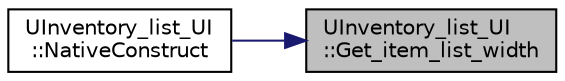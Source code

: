 digraph "UInventory_list_UI::Get_item_list_width"
{
 // LATEX_PDF_SIZE
  edge [fontname="Helvetica",fontsize="10",labelfontname="Helvetica",labelfontsize="10"];
  node [fontname="Helvetica",fontsize="10",shape=record];
  rankdir="RL";
  Node1 [label="UInventory_list_UI\l::Get_item_list_width",height=0.2,width=0.4,color="black", fillcolor="grey75", style="filled", fontcolor="black",tooltip="월드 및 인벤토리 사이즈 박스 넓이 구함"];
  Node1 -> Node2 [dir="back",color="midnightblue",fontsize="10",style="solid",fontname="Helvetica"];
  Node2 [label="UInventory_list_UI\l::NativeConstruct",height=0.2,width=0.4,color="black", fillcolor="white", style="filled",URL="$class_u_inventory__list___u_i.html#acbeaa2bb71b80315ee3317d74824c69d",tooltip=" "];
}
